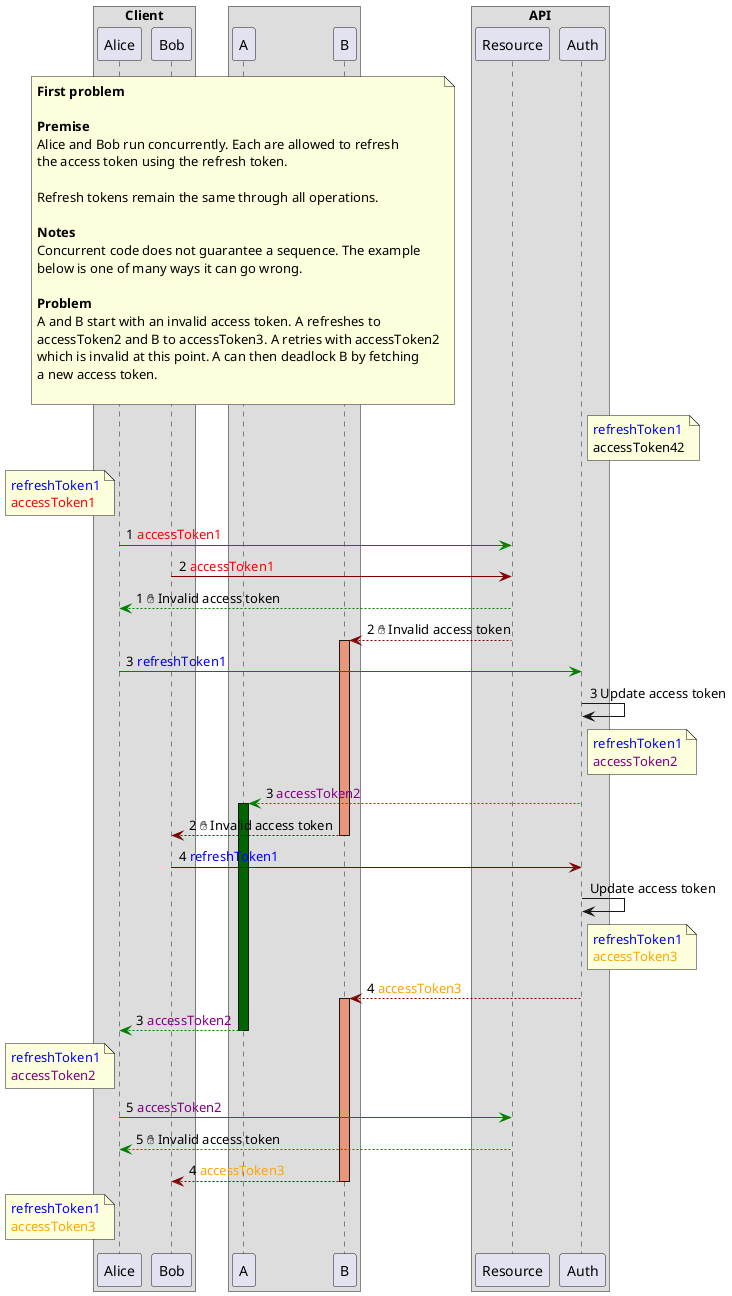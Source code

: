 @startuml

box Client
participant Alice as a
participant Bob as b
end box

box
participant A as eA
participant B as eB
end box

box API
participant Resource as res
participant Auth as auth
end box

note over eA
**First problem**

**Premise**
Alice and Bob run concurrently. Each are allowed to refresh 
the access token using the refresh token.

Refresh tokens remain the same through all operations.

**Notes**
Concurrent code does not guarantee a sequence. The example 
below is one of many ways it can go wrong.

**Problem**
A and B start with an invalid access token. A refreshes to
accessToken2 and B to accessToken3. A retries with accessToken2
which is invalid at this point. A can then deadlock B by fetching
a new access token.

end note

note right of auth
<color blue>refreshToken1</color>
<color black>accessToken42</color>
end note

note left of a
<color blue>refreshToken1</color>
<color red>accessToken1</color>
end note

a -[#green]> res: 1 <color red>accessToken1</color>
b -[#maroon]> res: 2 <color red>accessToken1</color>

a <[#green]-- res: 1 ✋ Invalid access token
eB <[#maroon]-- res: 2 ✋ Invalid access token
activate eB #DarkSalmon

a -[#green]> auth: 3 <color blue>refreshToken1</color>

auth -> auth: 3 Update access token


note right of auth
<color blue>refreshToken1</color>
<color purple>accessToken2</color>
end note

eA <[#green]-- auth: 3 <color purple>accessToken2</color>
activate eA #DarkGreen


b <[#maroon]-- eB: 2 ✋ Invalid access token
deactivate eB

b -[#maroon]> auth: 4 <color blue>refreshToken1</color>

auth -> auth: Update access token

note right of auth
<color blue>refreshToken1</color>
<color orange>accessToken3</color>
end note

eB <[#maroon]-- auth: 4 <color orange>accessToken3</color>
activate eB #DarkSalmon

a <[#green]-- eA: 3 <color purple>accessToken2</color>
deactivate eA

note left of a
<color blue>refreshToken1</color>
<color purple>accessToken2</color>
end note

a -[#green]> res: 5 <color purple>accessToken2</color>


a <[#green]-- res: 5 ✋ Invalid access token

b <[#maroon]-- eB: 4 <color orange>accessToken3</color>
deactivate eB

note left of a
<color blue>refreshToken1</color>
<color orange>accessToken3</color>
end note

@enduml